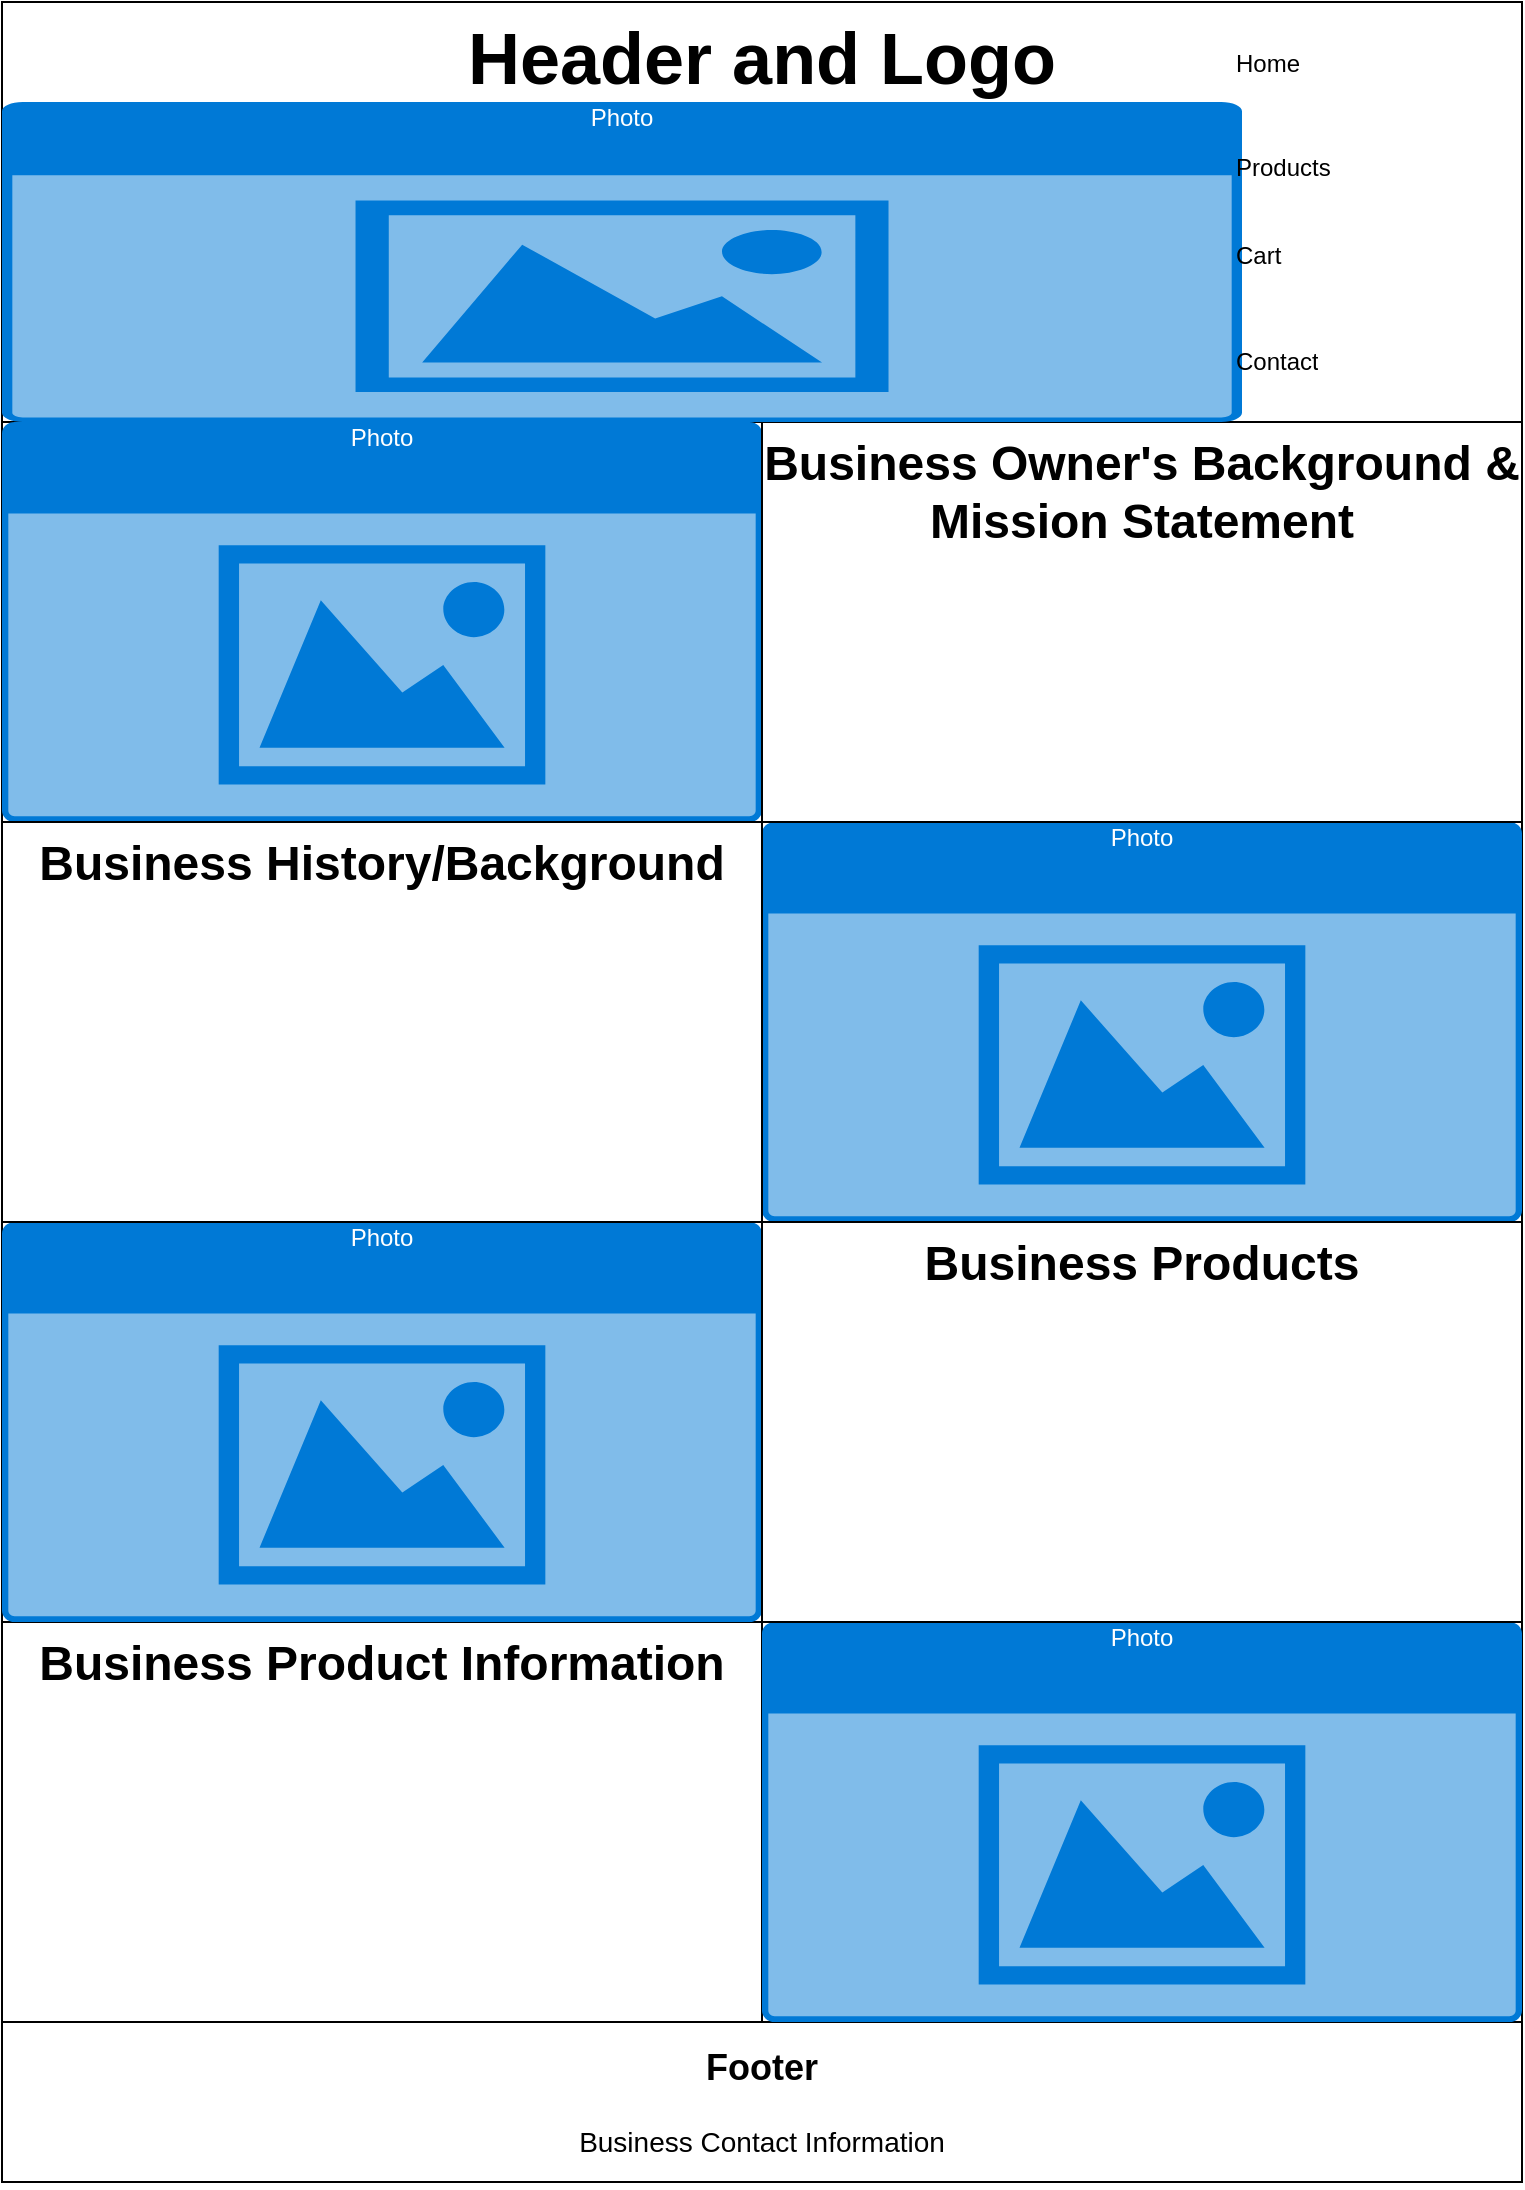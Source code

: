 <mxfile version="24.7.12">
  <diagram name="Page-1" id="bFhdwcrHnx2u6vySeAPQ">
    <mxGraphModel dx="1472" dy="1099" grid="1" gridSize="10" guides="1" tooltips="1" connect="1" arrows="1" fold="1" page="1" pageScale="1" pageWidth="850" pageHeight="1100" math="0" shadow="0">
      <root>
        <mxCell id="0" />
        <mxCell id="1" parent="0" />
        <mxCell id="KSG41hr1A-D4UAttYeLq-2" value="" style="rounded=0;whiteSpace=wrap;html=1;" parent="1" vertex="1">
          <mxGeometry x="40" width="760" height="1090" as="geometry" />
        </mxCell>
        <mxCell id="bYLI6xXWlC7uCqnGdy9a-5" value="" style="rounded=0;whiteSpace=wrap;html=1;" parent="1" vertex="1">
          <mxGeometry x="40" y="810" width="380" height="200" as="geometry" />
        </mxCell>
        <mxCell id="KSG41hr1A-D4UAttYeLq-3" value="" style="rounded=0;whiteSpace=wrap;html=1;" parent="1" vertex="1">
          <mxGeometry x="40" width="760" height="210" as="geometry" />
        </mxCell>
        <mxCell id="KSG41hr1A-D4UAttYeLq-6" value="&lt;h1 style=&quot;margin-top: 0px;&quot;&gt;&lt;font style=&quot;font-size: 36px;&quot;&gt;Header and Logo&lt;/font&gt;&lt;/h1&gt;" style="text;html=1;whiteSpace=wrap;overflow=hidden;rounded=0;align=center;" parent="1" vertex="1">
          <mxGeometry x="40" width="760" height="210" as="geometry" />
        </mxCell>
        <mxCell id="KSG41hr1A-D4UAttYeLq-11" value="" style="rounded=0;whiteSpace=wrap;html=1;" parent="1" vertex="1">
          <mxGeometry x="40" y="1010" width="760" height="80" as="geometry" />
        </mxCell>
        <mxCell id="KSG41hr1A-D4UAttYeLq-13" value="&lt;h1 style=&quot;margin-top: 0px;&quot;&gt;&lt;font style=&quot;font-size: 18px;&quot;&gt;Footer&lt;/font&gt;&lt;/h1&gt;&lt;div&gt;&lt;font style=&quot;font-size: 14px;&quot;&gt;Business Contact Information&lt;/font&gt;&lt;/div&gt;" style="text;html=1;whiteSpace=wrap;overflow=hidden;rounded=0;align=center;" parent="1" vertex="1">
          <mxGeometry x="40" y="1010" width="760" height="80" as="geometry" />
        </mxCell>
        <mxCell id="bYLI6xXWlC7uCqnGdy9a-1" value="Photo" style="html=1;whiteSpace=wrap;strokeColor=none;fillColor=#0079D6;labelPosition=center;verticalLabelPosition=middle;verticalAlign=top;align=center;fontSize=12;outlineConnect=0;spacingTop=-6;fontColor=#FFFFFF;sketch=0;shape=mxgraph.sitemap.photo;" parent="1" vertex="1">
          <mxGeometry x="40" y="210" width="380" height="200" as="geometry" />
        </mxCell>
        <mxCell id="bYLI6xXWlC7uCqnGdy9a-2" value="Photo" style="html=1;whiteSpace=wrap;strokeColor=none;fillColor=#0079D6;labelPosition=center;verticalLabelPosition=middle;verticalAlign=top;align=center;fontSize=12;outlineConnect=0;spacingTop=-6;fontColor=#FFFFFF;sketch=0;shape=mxgraph.sitemap.photo;" parent="1" vertex="1">
          <mxGeometry x="420" y="810" width="380" height="200" as="geometry" />
        </mxCell>
        <mxCell id="bYLI6xXWlC7uCqnGdy9a-3" value="Photo" style="html=1;whiteSpace=wrap;strokeColor=none;fillColor=#0079D6;labelPosition=center;verticalLabelPosition=middle;verticalAlign=top;align=center;fontSize=12;outlineConnect=0;spacingTop=-6;fontColor=#FFFFFF;sketch=0;shape=mxgraph.sitemap.photo;" parent="1" vertex="1">
          <mxGeometry x="40" y="610" width="380" height="200" as="geometry" />
        </mxCell>
        <mxCell id="bYLI6xXWlC7uCqnGdy9a-4" value="Photo" style="html=1;whiteSpace=wrap;strokeColor=none;fillColor=#0079D6;labelPosition=center;verticalLabelPosition=middle;verticalAlign=top;align=center;fontSize=12;outlineConnect=0;spacingTop=-6;fontColor=#FFFFFF;sketch=0;shape=mxgraph.sitemap.photo;" parent="1" vertex="1">
          <mxGeometry x="420" y="410" width="380" height="200" as="geometry" />
        </mxCell>
        <mxCell id="bYLI6xXWlC7uCqnGdy9a-6" value="" style="rounded=0;whiteSpace=wrap;html=1;" parent="1" vertex="1">
          <mxGeometry x="420" y="210" width="380" height="200" as="geometry" />
        </mxCell>
        <mxCell id="bYLI6xXWlC7uCqnGdy9a-7" value="" style="rounded=0;whiteSpace=wrap;html=1;" parent="1" vertex="1">
          <mxGeometry x="40" y="410" width="380" height="200" as="geometry" />
        </mxCell>
        <mxCell id="bYLI6xXWlC7uCqnGdy9a-8" value="" style="rounded=0;whiteSpace=wrap;html=1;" parent="1" vertex="1">
          <mxGeometry x="420" y="610" width="380" height="200" as="geometry" />
        </mxCell>
        <mxCell id="KSG41hr1A-D4UAttYeLq-17" value="&lt;h1 style=&quot;margin-top: 0px;&quot;&gt;Business History/Background&lt;/h1&gt;" style="text;html=1;whiteSpace=wrap;overflow=hidden;rounded=0;align=center;" parent="1" vertex="1">
          <mxGeometry x="40" y="410" width="380" height="200" as="geometry" />
        </mxCell>
        <mxCell id="KSG41hr1A-D4UAttYeLq-15" value="&lt;h1 style=&quot;margin-top: 0px;&quot;&gt;Business Product Information&lt;/h1&gt;" style="text;html=1;whiteSpace=wrap;overflow=hidden;rounded=0;align=center;" parent="1" vertex="1">
          <mxGeometry x="40" y="810" width="380" height="200" as="geometry" />
        </mxCell>
        <mxCell id="KSG41hr1A-D4UAttYeLq-16" value="&lt;h1 style=&quot;margin-top: 0px;&quot;&gt;Business Products&lt;/h1&gt;" style="text;html=1;whiteSpace=wrap;overflow=hidden;rounded=0;align=center;" parent="1" vertex="1">
          <mxGeometry x="420" y="610" width="380" height="200" as="geometry" />
        </mxCell>
        <mxCell id="KSG41hr1A-D4UAttYeLq-14" value="&lt;h1 style=&quot;margin-top: 0px;&quot;&gt;Business Owner&#39;s Background &amp;amp; Mission Statement&lt;/h1&gt;" style="text;html=1;whiteSpace=wrap;overflow=hidden;rounded=0;align=center;" parent="1" vertex="1">
          <mxGeometry x="420" y="210" width="380" height="200" as="geometry" />
        </mxCell>
        <mxCell id="bYLI6xXWlC7uCqnGdy9a-9" value="Photo" style="html=1;whiteSpace=wrap;strokeColor=none;fillColor=#0079D6;labelPosition=center;verticalLabelPosition=middle;verticalAlign=top;align=center;fontSize=12;outlineConnect=0;spacingTop=-6;fontColor=#FFFFFF;sketch=0;shape=mxgraph.sitemap.photo;" parent="1" vertex="1">
          <mxGeometry x="40" y="50" width="620" height="160" as="geometry" />
        </mxCell>
        <mxCell id="bYLI6xXWlC7uCqnGdy9a-10" value="" style="shape=table;startSize=0;container=1;collapsible=0;childLayout=tableLayout;fontSize=11;fillColor=none;strokeColor=none;" parent="1" vertex="1">
          <mxGeometry x="650" width="150" height="210" as="geometry" />
        </mxCell>
        <mxCell id="bYLI6xXWlC7uCqnGdy9a-11" value="" style="shape=tableRow;horizontal=0;startSize=0;swimlaneHead=0;swimlaneBody=0;strokeColor=inherit;top=0;left=0;bottom=0;right=0;collapsible=0;dropTarget=0;fillColor=none;points=[[0,0.5],[1,0.5]];portConstraint=eastwest;fontSize=16;" parent="bYLI6xXWlC7uCqnGdy9a-10" vertex="1">
          <mxGeometry width="150" height="61" as="geometry" />
        </mxCell>
        <mxCell id="bYLI6xXWlC7uCqnGdy9a-12" value="Home" style="shape=partialRectangle;html=1;whiteSpace=wrap;connectable=0;strokeColor=inherit;overflow=hidden;fillColor=none;top=0;left=0;bottom=0;right=0;pointerEvents=1;fontSize=12;align=left;spacingLeft=5;" parent="bYLI6xXWlC7uCqnGdy9a-11" vertex="1">
          <mxGeometry width="150" height="61" as="geometry">
            <mxRectangle width="150" height="61" as="alternateBounds" />
          </mxGeometry>
        </mxCell>
        <mxCell id="bYLI6xXWlC7uCqnGdy9a-13" value="" style="shape=tableRow;horizontal=0;startSize=0;swimlaneHead=0;swimlaneBody=0;strokeColor=inherit;top=0;left=0;bottom=0;right=0;collapsible=0;dropTarget=0;fillColor=none;points=[[0,0.5],[1,0.5]];portConstraint=eastwest;fontSize=16;" parent="bYLI6xXWlC7uCqnGdy9a-10" vertex="1">
          <mxGeometry y="61" width="150" height="44" as="geometry" />
        </mxCell>
        <mxCell id="bYLI6xXWlC7uCqnGdy9a-14" value="Products" style="shape=partialRectangle;html=1;whiteSpace=wrap;connectable=0;strokeColor=inherit;overflow=hidden;fillColor=none;top=0;left=0;bottom=0;right=0;pointerEvents=1;fontSize=12;align=left;spacingLeft=5;" parent="bYLI6xXWlC7uCqnGdy9a-13" vertex="1">
          <mxGeometry width="150" height="44" as="geometry">
            <mxRectangle width="150" height="44" as="alternateBounds" />
          </mxGeometry>
        </mxCell>
        <mxCell id="bYLI6xXWlC7uCqnGdy9a-15" value="" style="shape=tableRow;horizontal=0;startSize=0;swimlaneHead=0;swimlaneBody=0;strokeColor=inherit;top=0;left=0;bottom=0;right=0;collapsible=0;dropTarget=0;fillColor=none;points=[[0,0.5],[1,0.5]];portConstraint=eastwest;fontSize=16;" parent="bYLI6xXWlC7uCqnGdy9a-10" vertex="1">
          <mxGeometry y="105" width="150" height="44" as="geometry" />
        </mxCell>
        <mxCell id="bYLI6xXWlC7uCqnGdy9a-16" value="Cart" style="shape=partialRectangle;html=1;whiteSpace=wrap;connectable=0;strokeColor=inherit;overflow=hidden;fillColor=none;top=0;left=0;bottom=0;right=0;pointerEvents=1;fontSize=12;align=left;spacingLeft=5;" parent="bYLI6xXWlC7uCqnGdy9a-15" vertex="1">
          <mxGeometry width="150" height="44" as="geometry">
            <mxRectangle width="150" height="44" as="alternateBounds" />
          </mxGeometry>
        </mxCell>
        <mxCell id="bYLI6xXWlC7uCqnGdy9a-17" style="shape=tableRow;horizontal=0;startSize=0;swimlaneHead=0;swimlaneBody=0;strokeColor=inherit;top=0;left=0;bottom=0;right=0;collapsible=0;dropTarget=0;fillColor=none;points=[[0,0.5],[1,0.5]];portConstraint=eastwest;fontSize=16;" parent="bYLI6xXWlC7uCqnGdy9a-10" vertex="1">
          <mxGeometry y="149" width="150" height="61" as="geometry" />
        </mxCell>
        <mxCell id="bYLI6xXWlC7uCqnGdy9a-18" value="Contact" style="shape=partialRectangle;html=1;whiteSpace=wrap;connectable=0;strokeColor=inherit;overflow=hidden;fillColor=none;top=0;left=0;bottom=0;right=0;pointerEvents=1;fontSize=12;align=left;spacingLeft=5;" parent="bYLI6xXWlC7uCqnGdy9a-17" vertex="1">
          <mxGeometry width="150" height="61" as="geometry">
            <mxRectangle width="150" height="61" as="alternateBounds" />
          </mxGeometry>
        </mxCell>
      </root>
    </mxGraphModel>
  </diagram>
</mxfile>
